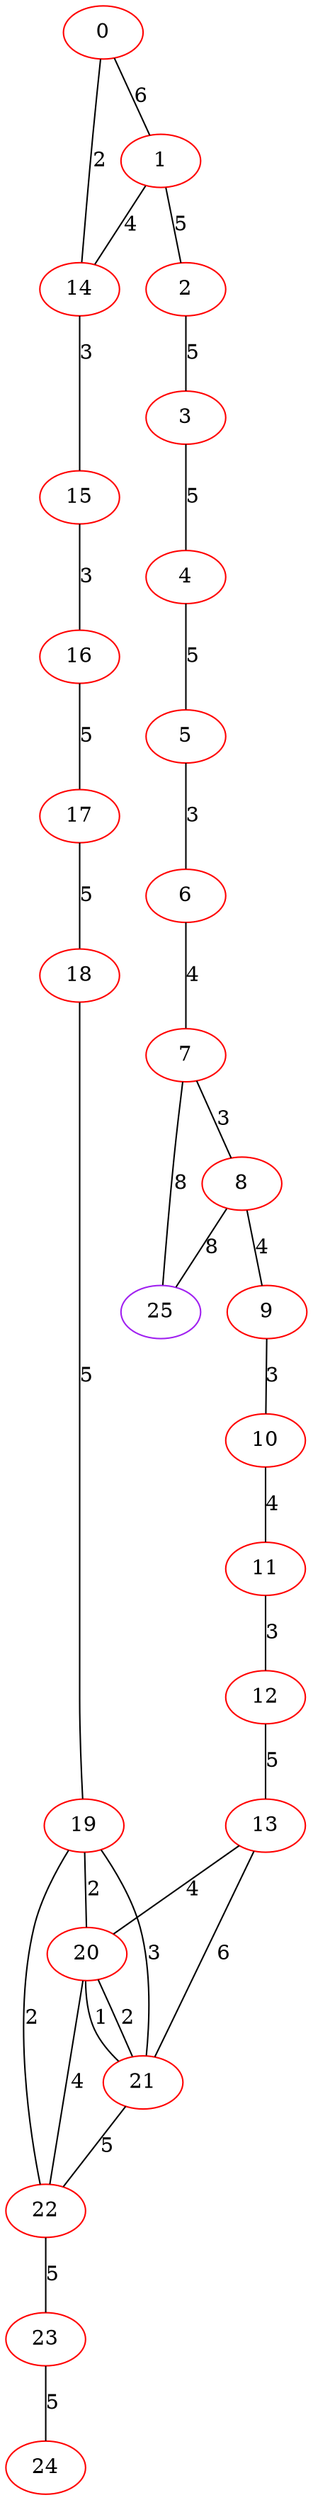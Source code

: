 graph "" {
0 [color=red, weight=1];
1 [color=red, weight=1];
2 [color=red, weight=1];
3 [color=red, weight=1];
4 [color=red, weight=1];
5 [color=red, weight=1];
6 [color=red, weight=1];
7 [color=red, weight=1];
8 [color=red, weight=1];
9 [color=red, weight=1];
10 [color=red, weight=1];
11 [color=red, weight=1];
12 [color=red, weight=1];
13 [color=red, weight=1];
14 [color=red, weight=1];
15 [color=red, weight=1];
16 [color=red, weight=1];
17 [color=red, weight=1];
18 [color=red, weight=1];
19 [color=red, weight=1];
20 [color=red, weight=1];
21 [color=red, weight=1];
22 [color=red, weight=1];
23 [color=red, weight=1];
24 [color=red, weight=1];
25 [color=purple, weight=4];
0 -- 1  [key=0, label=6];
0 -- 14  [key=0, label=2];
1 -- 2  [key=0, label=5];
1 -- 14  [key=0, label=4];
2 -- 3  [key=0, label=5];
3 -- 4  [key=0, label=5];
4 -- 5  [key=0, label=5];
5 -- 6  [key=0, label=3];
6 -- 7  [key=0, label=4];
7 -- 8  [key=0, label=3];
7 -- 25  [key=0, label=8];
8 -- 9  [key=0, label=4];
8 -- 25  [key=0, label=8];
9 -- 10  [key=0, label=3];
10 -- 11  [key=0, label=4];
11 -- 12  [key=0, label=3];
12 -- 13  [key=0, label=5];
13 -- 20  [key=0, label=4];
13 -- 21  [key=0, label=6];
14 -- 15  [key=0, label=3];
15 -- 16  [key=0, label=3];
16 -- 17  [key=0, label=5];
17 -- 18  [key=0, label=5];
18 -- 19  [key=0, label=5];
19 -- 20  [key=0, label=2];
19 -- 21  [key=0, label=3];
19 -- 22  [key=0, label=2];
20 -- 22  [key=0, label=4];
20 -- 21  [key=0, label=2];
20 -- 21  [key=1, label=1];
21 -- 22  [key=0, label=5];
22 -- 23  [key=0, label=5];
23 -- 24  [key=0, label=5];
}
